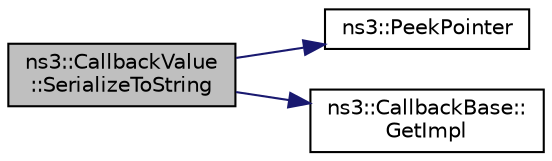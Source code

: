 digraph "ns3::CallbackValue::SerializeToString"
{
  edge [fontname="Helvetica",fontsize="10",labelfontname="Helvetica",labelfontsize="10"];
  node [fontname="Helvetica",fontsize="10",shape=record];
  rankdir="LR";
  Node1 [label="ns3::CallbackValue\l::SerializeToString",height=0.2,width=0.4,color="black", fillcolor="grey75", style="filled", fontcolor="black"];
  Node1 -> Node2 [color="midnightblue",fontsize="10",style="solid"];
  Node2 [label="ns3::PeekPointer",height=0.2,width=0.4,color="black", fillcolor="white", style="filled",URL="$d7/d2e/namespacens3.html#af2a7557fe9afdd98d8f6f8f6e412cf5a"];
  Node1 -> Node3 [color="midnightblue",fontsize="10",style="solid"];
  Node3 [label="ns3::CallbackBase::\lGetImpl",height=0.2,width=0.4,color="black", fillcolor="white", style="filled",URL="$d7/db5/classns3_1_1CallbackBase.html#a89fd0e6ca954ae0d73382bff2fbfc20b"];
}
